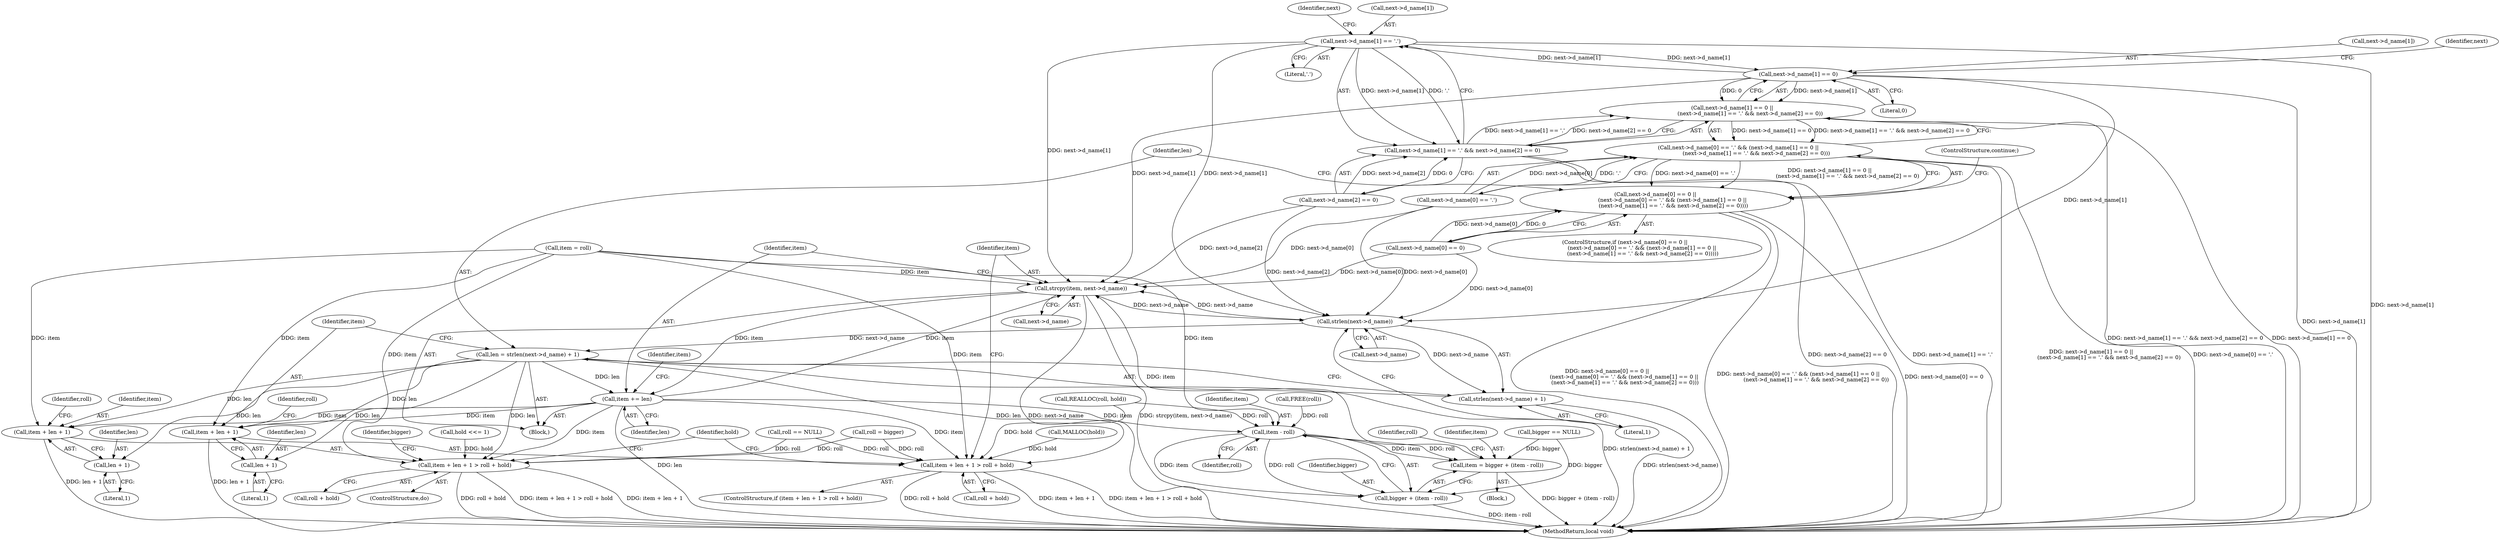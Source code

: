 digraph "0_pigz_fdad1406b3ec809f4954ff7cdf9e99eb18c2458f@array" {
"1000468" [label="(Call,next->d_name[1] == '.')"];
"1000460" [label="(Call,next->d_name[1] == 0)"];
"1000468" [label="(Call,next->d_name[1] == '.')"];
"1000459" [label="(Call,next->d_name[1] == 0 ||\n                     (next->d_name[1] == '.' && next->d_name[2] == 0))"];
"1000451" [label="(Call,next->d_name[0] == '.' && (next->d_name[1] == 0 ||\n                     (next->d_name[1] == '.' && next->d_name[2] == 0)))"];
"1000443" [label="(Call,next->d_name[0] == 0 ||\n                    (next->d_name[0] == '.' && (next->d_name[1] == 0 ||\n                     (next->d_name[1] == '.' && next->d_name[2] == 0))))"];
"1000467" [label="(Call,next->d_name[1] == '.' && next->d_name[2] == 0)"];
"1000486" [label="(Call,strlen(next->d_name))"];
"1000483" [label="(Call,len = strlen(next->d_name) + 1)"];
"1000492" [label="(Call,item + len + 1 > roll + hold)"];
"1000493" [label="(Call,item + len + 1)"];
"1000495" [label="(Call,len + 1)"];
"1000507" [label="(Call,item + len + 1 > roll + hold)"];
"1000508" [label="(Call,item + len + 1)"];
"1000510" [label="(Call,len + 1)"];
"1000546" [label="(Call,item += len)"];
"1000535" [label="(Call,item - roll)"];
"1000531" [label="(Call,item = bigger + (item - roll))"];
"1000541" [label="(Call,strcpy(item, next->d_name))"];
"1000533" [label="(Call,bigger + (item - roll))"];
"1000485" [label="(Call,strlen(next->d_name) + 1)"];
"1000498" [label="(Call,roll + hold)"];
"1000442" [label="(ControlStructure,if (next->d_name[0] == 0 ||\n                    (next->d_name[0] == '.' && (next->d_name[1] == 0 ||\n                     (next->d_name[1] == '.' && next->d_name[2] == 0)))))"];
"1000491" [label="(ControlStructure,if (item + len + 1 > roll + hold))"];
"1000452" [label="(Call,next->d_name[0] == '.')"];
"1000538" [label="(Call,roll = bigger)"];
"1000547" [label="(Identifier,item)"];
"1000467" [label="(Call,next->d_name[1] == '.' && next->d_name[2] == 0)"];
"1000444" [label="(Call,next->d_name[0] == 0)"];
"1000487" [label="(Call,next->d_name)"];
"1000461" [label="(Call,next->d_name[1])"];
"1000468" [label="(Call,next->d_name[1] == '.')"];
"1000534" [label="(Identifier,bigger)"];
"1000499" [label="(Identifier,roll)"];
"1000510" [label="(Call,len + 1)"];
"1000512" [label="(Literal,1)"];
"1000421" [label="(Call,roll == NULL)"];
"1000466" [label="(Literal,0)"];
"1000441" [label="(Block,)"];
"1000483" [label="(Call,len = strlen(next->d_name) + 1)"];
"1000501" [label="(Block,)"];
"1000495" [label="(Call,len + 1)"];
"1000526" [label="(Call,FREE(roll))"];
"1000486" [label="(Call,strlen(next->d_name))"];
"1000482" [label="(ControlStructure,continue;)"];
"1000490" [label="(Literal,1)"];
"1000492" [label="(Call,item + len + 1 > roll + hold)"];
"1000459" [label="(Call,next->d_name[1] == 0 ||\n                     (next->d_name[1] == '.' && next->d_name[2] == 0))"];
"1000532" [label="(Identifier,item)"];
"1000443" [label="(Call,next->d_name[0] == 0 ||\n                    (next->d_name[0] == '.' && (next->d_name[1] == 0 ||\n                     (next->d_name[1] == '.' && next->d_name[2] == 0))))"];
"1000535" [label="(Call,item - roll)"];
"1000508" [label="(Call,item + len + 1)"];
"1000531" [label="(Call,item = bigger + (item - roll))"];
"1000493" [label="(Call,item + len + 1)"];
"1000478" [label="(Identifier,next)"];
"1000451" [label="(Call,next->d_name[0] == '.' && (next->d_name[1] == 0 ||\n                     (next->d_name[1] == '.' && next->d_name[2] == 0)))"];
"1001438" [label="(MethodReturn,local void)"];
"1000485" [label="(Call,strlen(next->d_name) + 1)"];
"1000496" [label="(Identifier,len)"];
"1000537" [label="(Identifier,roll)"];
"1000536" [label="(Identifier,item)"];
"1000418" [label="(Call,MALLOC(hold))"];
"1000522" [label="(Call,bigger == NULL)"];
"1000484" [label="(Identifier,len)"];
"1000513" [label="(Call,roll + hold)"];
"1000511" [label="(Identifier,len)"];
"1000539" [label="(Identifier,roll)"];
"1000497" [label="(Literal,1)"];
"1000502" [label="(ControlStructure,do)"];
"1000517" [label="(Identifier,bigger)"];
"1000504" [label="(Call,hold <<= 1)"];
"1000469" [label="(Call,next->d_name[1])"];
"1000460" [label="(Call,next->d_name[1] == 0)"];
"1000507" [label="(Call,item + len + 1 > roll + hold)"];
"1000541" [label="(Call,strcpy(item, next->d_name))"];
"1000533" [label="(Call,bigger + (item - roll))"];
"1000431" [label="(Call,item = roll)"];
"1000471" [label="(Identifier,next)"];
"1000551" [label="(Identifier,item)"];
"1000514" [label="(Identifier,roll)"];
"1000474" [label="(Literal,'.')"];
"1000475" [label="(Call,next->d_name[2] == 0)"];
"1000509" [label="(Identifier,item)"];
"1000548" [label="(Identifier,len)"];
"1000494" [label="(Identifier,item)"];
"1000518" [label="(Call,REALLOC(roll, hold))"];
"1000543" [label="(Call,next->d_name)"];
"1000542" [label="(Identifier,item)"];
"1000546" [label="(Call,item += len)"];
"1000505" [label="(Identifier,hold)"];
"1000468" -> "1000467"  [label="AST: "];
"1000468" -> "1000474"  [label="CFG: "];
"1000469" -> "1000468"  [label="AST: "];
"1000474" -> "1000468"  [label="AST: "];
"1000478" -> "1000468"  [label="CFG: "];
"1000467" -> "1000468"  [label="CFG: "];
"1000468" -> "1001438"  [label="DDG: next->d_name[1]"];
"1000468" -> "1000460"  [label="DDG: next->d_name[1]"];
"1000468" -> "1000467"  [label="DDG: next->d_name[1]"];
"1000468" -> "1000467"  [label="DDG: '.'"];
"1000460" -> "1000468"  [label="DDG: next->d_name[1]"];
"1000468" -> "1000486"  [label="DDG: next->d_name[1]"];
"1000468" -> "1000541"  [label="DDG: next->d_name[1]"];
"1000460" -> "1000459"  [label="AST: "];
"1000460" -> "1000466"  [label="CFG: "];
"1000461" -> "1000460"  [label="AST: "];
"1000466" -> "1000460"  [label="AST: "];
"1000471" -> "1000460"  [label="CFG: "];
"1000459" -> "1000460"  [label="CFG: "];
"1000460" -> "1001438"  [label="DDG: next->d_name[1]"];
"1000460" -> "1000459"  [label="DDG: next->d_name[1]"];
"1000460" -> "1000459"  [label="DDG: 0"];
"1000460" -> "1000486"  [label="DDG: next->d_name[1]"];
"1000460" -> "1000541"  [label="DDG: next->d_name[1]"];
"1000459" -> "1000451"  [label="AST: "];
"1000459" -> "1000467"  [label="CFG: "];
"1000467" -> "1000459"  [label="AST: "];
"1000451" -> "1000459"  [label="CFG: "];
"1000459" -> "1001438"  [label="DDG: next->d_name[1] == 0"];
"1000459" -> "1001438"  [label="DDG: next->d_name[1] == '.' && next->d_name[2] == 0"];
"1000459" -> "1000451"  [label="DDG: next->d_name[1] == 0"];
"1000459" -> "1000451"  [label="DDG: next->d_name[1] == '.' && next->d_name[2] == 0"];
"1000467" -> "1000459"  [label="DDG: next->d_name[1] == '.'"];
"1000467" -> "1000459"  [label="DDG: next->d_name[2] == 0"];
"1000451" -> "1000443"  [label="AST: "];
"1000451" -> "1000452"  [label="CFG: "];
"1000452" -> "1000451"  [label="AST: "];
"1000443" -> "1000451"  [label="CFG: "];
"1000451" -> "1001438"  [label="DDG: next->d_name[1] == 0 ||\n                     (next->d_name[1] == '.' && next->d_name[2] == 0)"];
"1000451" -> "1001438"  [label="DDG: next->d_name[0] == '.'"];
"1000451" -> "1000443"  [label="DDG: next->d_name[0] == '.'"];
"1000451" -> "1000443"  [label="DDG: next->d_name[1] == 0 ||\n                     (next->d_name[1] == '.' && next->d_name[2] == 0)"];
"1000452" -> "1000451"  [label="DDG: next->d_name[0]"];
"1000452" -> "1000451"  [label="DDG: '.'"];
"1000443" -> "1000442"  [label="AST: "];
"1000443" -> "1000444"  [label="CFG: "];
"1000444" -> "1000443"  [label="AST: "];
"1000482" -> "1000443"  [label="CFG: "];
"1000484" -> "1000443"  [label="CFG: "];
"1000443" -> "1001438"  [label="DDG: next->d_name[0] == 0 ||\n                    (next->d_name[0] == '.' && (next->d_name[1] == 0 ||\n                     (next->d_name[1] == '.' && next->d_name[2] == 0)))"];
"1000443" -> "1001438"  [label="DDG: next->d_name[0] == '.' && (next->d_name[1] == 0 ||\n                     (next->d_name[1] == '.' && next->d_name[2] == 0))"];
"1000443" -> "1001438"  [label="DDG: next->d_name[0] == 0"];
"1000444" -> "1000443"  [label="DDG: next->d_name[0]"];
"1000444" -> "1000443"  [label="DDG: 0"];
"1000467" -> "1000475"  [label="CFG: "];
"1000475" -> "1000467"  [label="AST: "];
"1000467" -> "1001438"  [label="DDG: next->d_name[1] == '.'"];
"1000467" -> "1001438"  [label="DDG: next->d_name[2] == 0"];
"1000475" -> "1000467"  [label="DDG: next->d_name[2]"];
"1000475" -> "1000467"  [label="DDG: 0"];
"1000486" -> "1000485"  [label="AST: "];
"1000486" -> "1000487"  [label="CFG: "];
"1000487" -> "1000486"  [label="AST: "];
"1000490" -> "1000486"  [label="CFG: "];
"1000486" -> "1000483"  [label="DDG: next->d_name"];
"1000486" -> "1000485"  [label="DDG: next->d_name"];
"1000475" -> "1000486"  [label="DDG: next->d_name[2]"];
"1000444" -> "1000486"  [label="DDG: next->d_name[0]"];
"1000541" -> "1000486"  [label="DDG: next->d_name"];
"1000452" -> "1000486"  [label="DDG: next->d_name[0]"];
"1000486" -> "1000541"  [label="DDG: next->d_name"];
"1000483" -> "1000441"  [label="AST: "];
"1000483" -> "1000485"  [label="CFG: "];
"1000484" -> "1000483"  [label="AST: "];
"1000485" -> "1000483"  [label="AST: "];
"1000494" -> "1000483"  [label="CFG: "];
"1000483" -> "1001438"  [label="DDG: strlen(next->d_name) + 1"];
"1000483" -> "1000492"  [label="DDG: len"];
"1000483" -> "1000493"  [label="DDG: len"];
"1000483" -> "1000495"  [label="DDG: len"];
"1000483" -> "1000507"  [label="DDG: len"];
"1000483" -> "1000508"  [label="DDG: len"];
"1000483" -> "1000510"  [label="DDG: len"];
"1000483" -> "1000546"  [label="DDG: len"];
"1000492" -> "1000491"  [label="AST: "];
"1000492" -> "1000498"  [label="CFG: "];
"1000493" -> "1000492"  [label="AST: "];
"1000498" -> "1000492"  [label="AST: "];
"1000505" -> "1000492"  [label="CFG: "];
"1000542" -> "1000492"  [label="CFG: "];
"1000492" -> "1001438"  [label="DDG: roll + hold"];
"1000492" -> "1001438"  [label="DDG: item + len + 1"];
"1000492" -> "1001438"  [label="DDG: item + len + 1 > roll + hold"];
"1000431" -> "1000492"  [label="DDG: item"];
"1000546" -> "1000492"  [label="DDG: item"];
"1000538" -> "1000492"  [label="DDG: roll"];
"1000421" -> "1000492"  [label="DDG: roll"];
"1000518" -> "1000492"  [label="DDG: hold"];
"1000418" -> "1000492"  [label="DDG: hold"];
"1000493" -> "1000495"  [label="CFG: "];
"1000494" -> "1000493"  [label="AST: "];
"1000495" -> "1000493"  [label="AST: "];
"1000499" -> "1000493"  [label="CFG: "];
"1000493" -> "1001438"  [label="DDG: len + 1"];
"1000431" -> "1000493"  [label="DDG: item"];
"1000546" -> "1000493"  [label="DDG: item"];
"1000495" -> "1000497"  [label="CFG: "];
"1000496" -> "1000495"  [label="AST: "];
"1000497" -> "1000495"  [label="AST: "];
"1000507" -> "1000502"  [label="AST: "];
"1000507" -> "1000513"  [label="CFG: "];
"1000508" -> "1000507"  [label="AST: "];
"1000513" -> "1000507"  [label="AST: "];
"1000505" -> "1000507"  [label="CFG: "];
"1000517" -> "1000507"  [label="CFG: "];
"1000507" -> "1001438"  [label="DDG: roll + hold"];
"1000507" -> "1001438"  [label="DDG: item + len + 1 > roll + hold"];
"1000507" -> "1001438"  [label="DDG: item + len + 1"];
"1000431" -> "1000507"  [label="DDG: item"];
"1000546" -> "1000507"  [label="DDG: item"];
"1000538" -> "1000507"  [label="DDG: roll"];
"1000421" -> "1000507"  [label="DDG: roll"];
"1000504" -> "1000507"  [label="DDG: hold"];
"1000508" -> "1000510"  [label="CFG: "];
"1000509" -> "1000508"  [label="AST: "];
"1000510" -> "1000508"  [label="AST: "];
"1000514" -> "1000508"  [label="CFG: "];
"1000508" -> "1001438"  [label="DDG: len + 1"];
"1000431" -> "1000508"  [label="DDG: item"];
"1000546" -> "1000508"  [label="DDG: item"];
"1000510" -> "1000512"  [label="CFG: "];
"1000511" -> "1000510"  [label="AST: "];
"1000512" -> "1000510"  [label="AST: "];
"1000546" -> "1000441"  [label="AST: "];
"1000546" -> "1000548"  [label="CFG: "];
"1000547" -> "1000546"  [label="AST: "];
"1000548" -> "1000546"  [label="AST: "];
"1000551" -> "1000546"  [label="CFG: "];
"1000546" -> "1001438"  [label="DDG: len"];
"1000546" -> "1000535"  [label="DDG: item"];
"1000546" -> "1000541"  [label="DDG: item"];
"1000541" -> "1000546"  [label="DDG: item"];
"1000535" -> "1000533"  [label="AST: "];
"1000535" -> "1000537"  [label="CFG: "];
"1000536" -> "1000535"  [label="AST: "];
"1000537" -> "1000535"  [label="AST: "];
"1000533" -> "1000535"  [label="CFG: "];
"1000535" -> "1000531"  [label="DDG: item"];
"1000535" -> "1000531"  [label="DDG: roll"];
"1000535" -> "1000533"  [label="DDG: item"];
"1000535" -> "1000533"  [label="DDG: roll"];
"1000431" -> "1000535"  [label="DDG: item"];
"1000518" -> "1000535"  [label="DDG: roll"];
"1000526" -> "1000535"  [label="DDG: roll"];
"1000531" -> "1000501"  [label="AST: "];
"1000531" -> "1000533"  [label="CFG: "];
"1000532" -> "1000531"  [label="AST: "];
"1000533" -> "1000531"  [label="AST: "];
"1000539" -> "1000531"  [label="CFG: "];
"1000531" -> "1001438"  [label="DDG: bigger + (item - roll)"];
"1000522" -> "1000531"  [label="DDG: bigger"];
"1000531" -> "1000541"  [label="DDG: item"];
"1000541" -> "1000441"  [label="AST: "];
"1000541" -> "1000543"  [label="CFG: "];
"1000542" -> "1000541"  [label="AST: "];
"1000543" -> "1000541"  [label="AST: "];
"1000547" -> "1000541"  [label="CFG: "];
"1000541" -> "1001438"  [label="DDG: next->d_name"];
"1000541" -> "1001438"  [label="DDG: strcpy(item, next->d_name)"];
"1000431" -> "1000541"  [label="DDG: item"];
"1000475" -> "1000541"  [label="DDG: next->d_name[2]"];
"1000444" -> "1000541"  [label="DDG: next->d_name[0]"];
"1000452" -> "1000541"  [label="DDG: next->d_name[0]"];
"1000534" -> "1000533"  [label="AST: "];
"1000533" -> "1001438"  [label="DDG: item - roll"];
"1000522" -> "1000533"  [label="DDG: bigger"];
"1000485" -> "1000490"  [label="CFG: "];
"1000490" -> "1000485"  [label="AST: "];
"1000485" -> "1001438"  [label="DDG: strlen(next->d_name)"];
}
